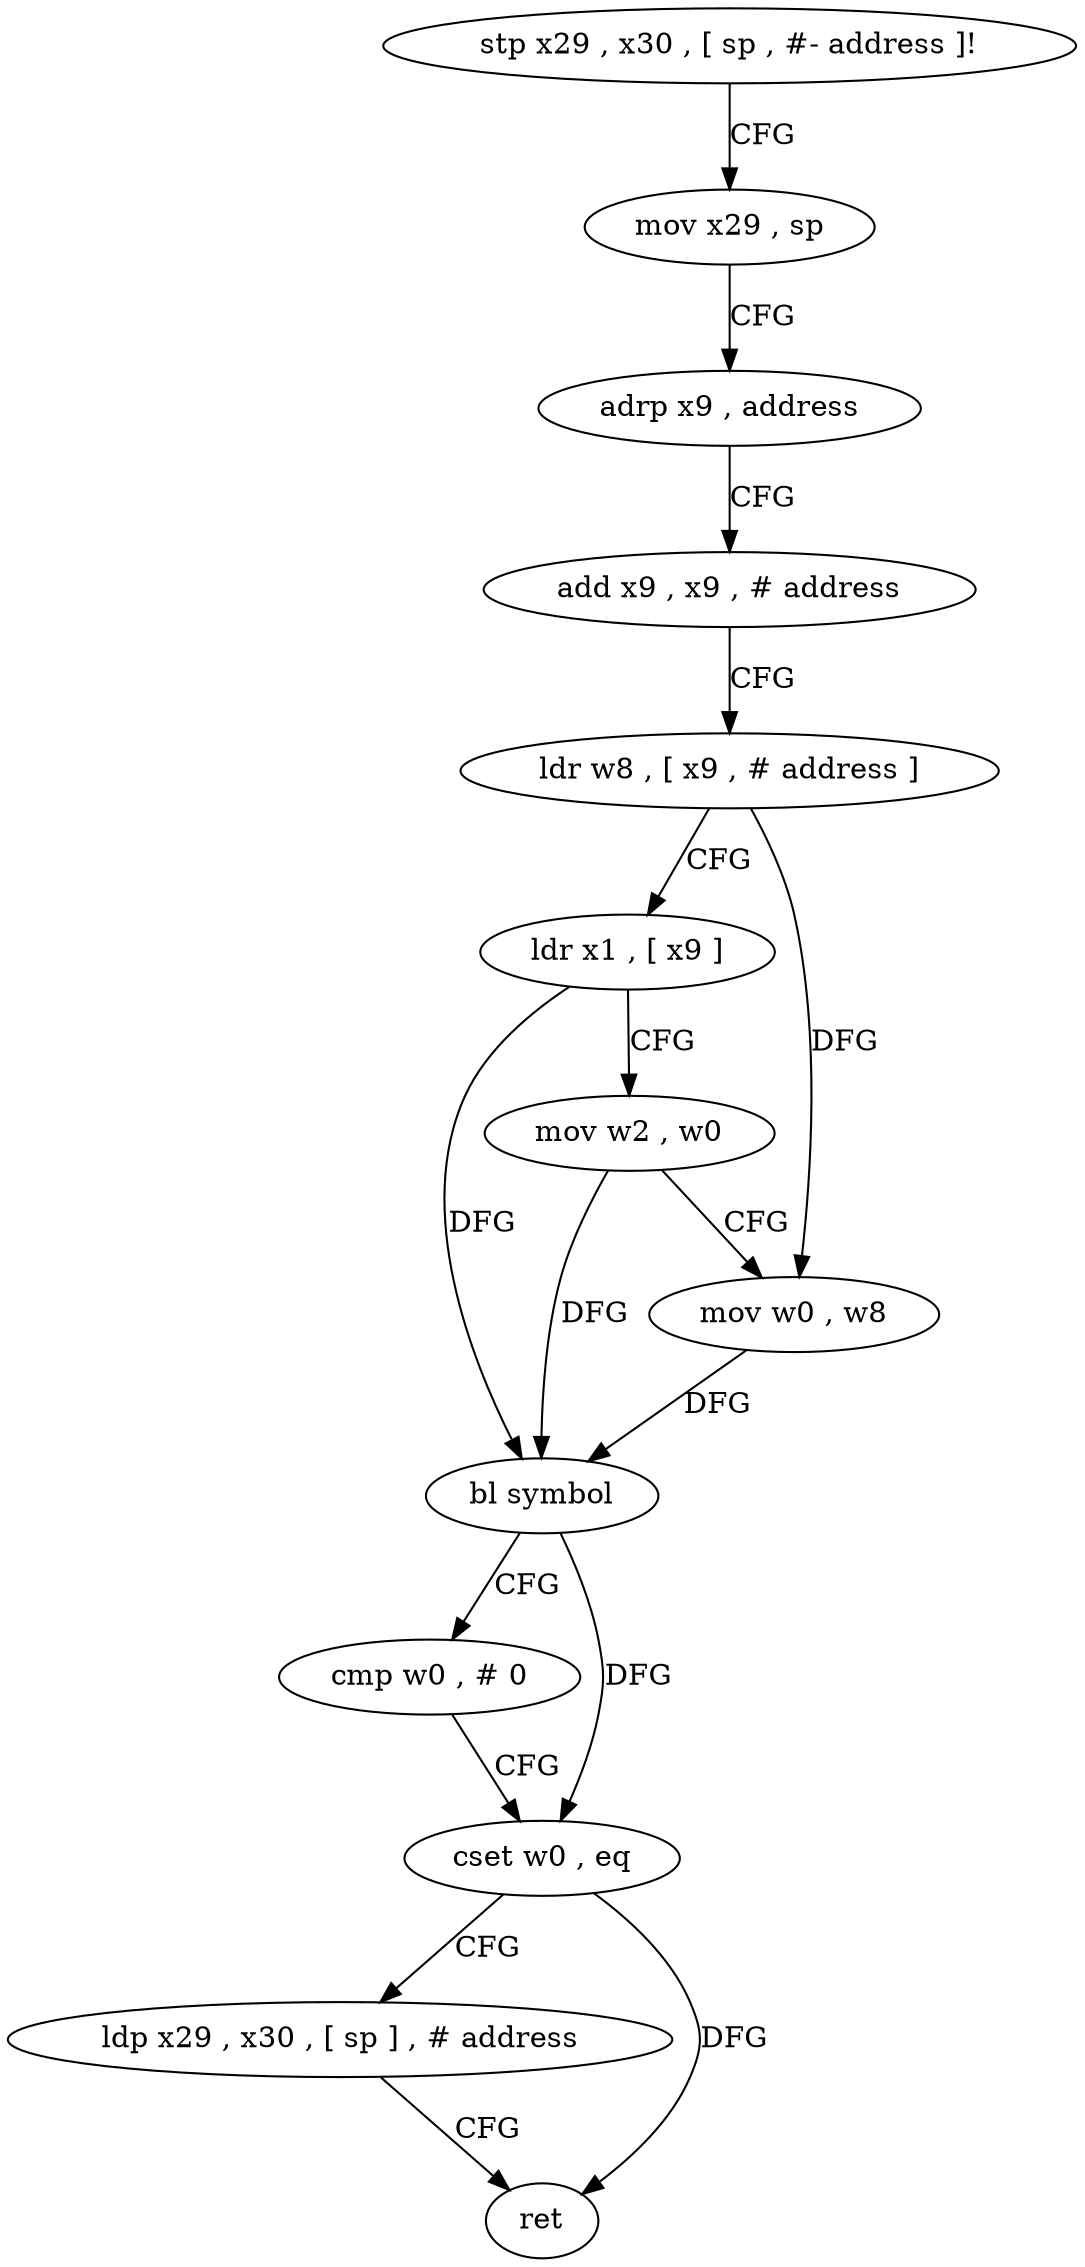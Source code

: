 digraph "func" {
"4213064" [label = "stp x29 , x30 , [ sp , #- address ]!" ]
"4213068" [label = "mov x29 , sp" ]
"4213072" [label = "adrp x9 , address" ]
"4213076" [label = "add x9 , x9 , # address" ]
"4213080" [label = "ldr w8 , [ x9 , # address ]" ]
"4213084" [label = "ldr x1 , [ x9 ]" ]
"4213088" [label = "mov w2 , w0" ]
"4213092" [label = "mov w0 , w8" ]
"4213096" [label = "bl symbol" ]
"4213100" [label = "cmp w0 , # 0" ]
"4213104" [label = "cset w0 , eq" ]
"4213108" [label = "ldp x29 , x30 , [ sp ] , # address" ]
"4213112" [label = "ret" ]
"4213064" -> "4213068" [ label = "CFG" ]
"4213068" -> "4213072" [ label = "CFG" ]
"4213072" -> "4213076" [ label = "CFG" ]
"4213076" -> "4213080" [ label = "CFG" ]
"4213080" -> "4213084" [ label = "CFG" ]
"4213080" -> "4213092" [ label = "DFG" ]
"4213084" -> "4213088" [ label = "CFG" ]
"4213084" -> "4213096" [ label = "DFG" ]
"4213088" -> "4213092" [ label = "CFG" ]
"4213088" -> "4213096" [ label = "DFG" ]
"4213092" -> "4213096" [ label = "DFG" ]
"4213096" -> "4213100" [ label = "CFG" ]
"4213096" -> "4213104" [ label = "DFG" ]
"4213100" -> "4213104" [ label = "CFG" ]
"4213104" -> "4213108" [ label = "CFG" ]
"4213104" -> "4213112" [ label = "DFG" ]
"4213108" -> "4213112" [ label = "CFG" ]
}
